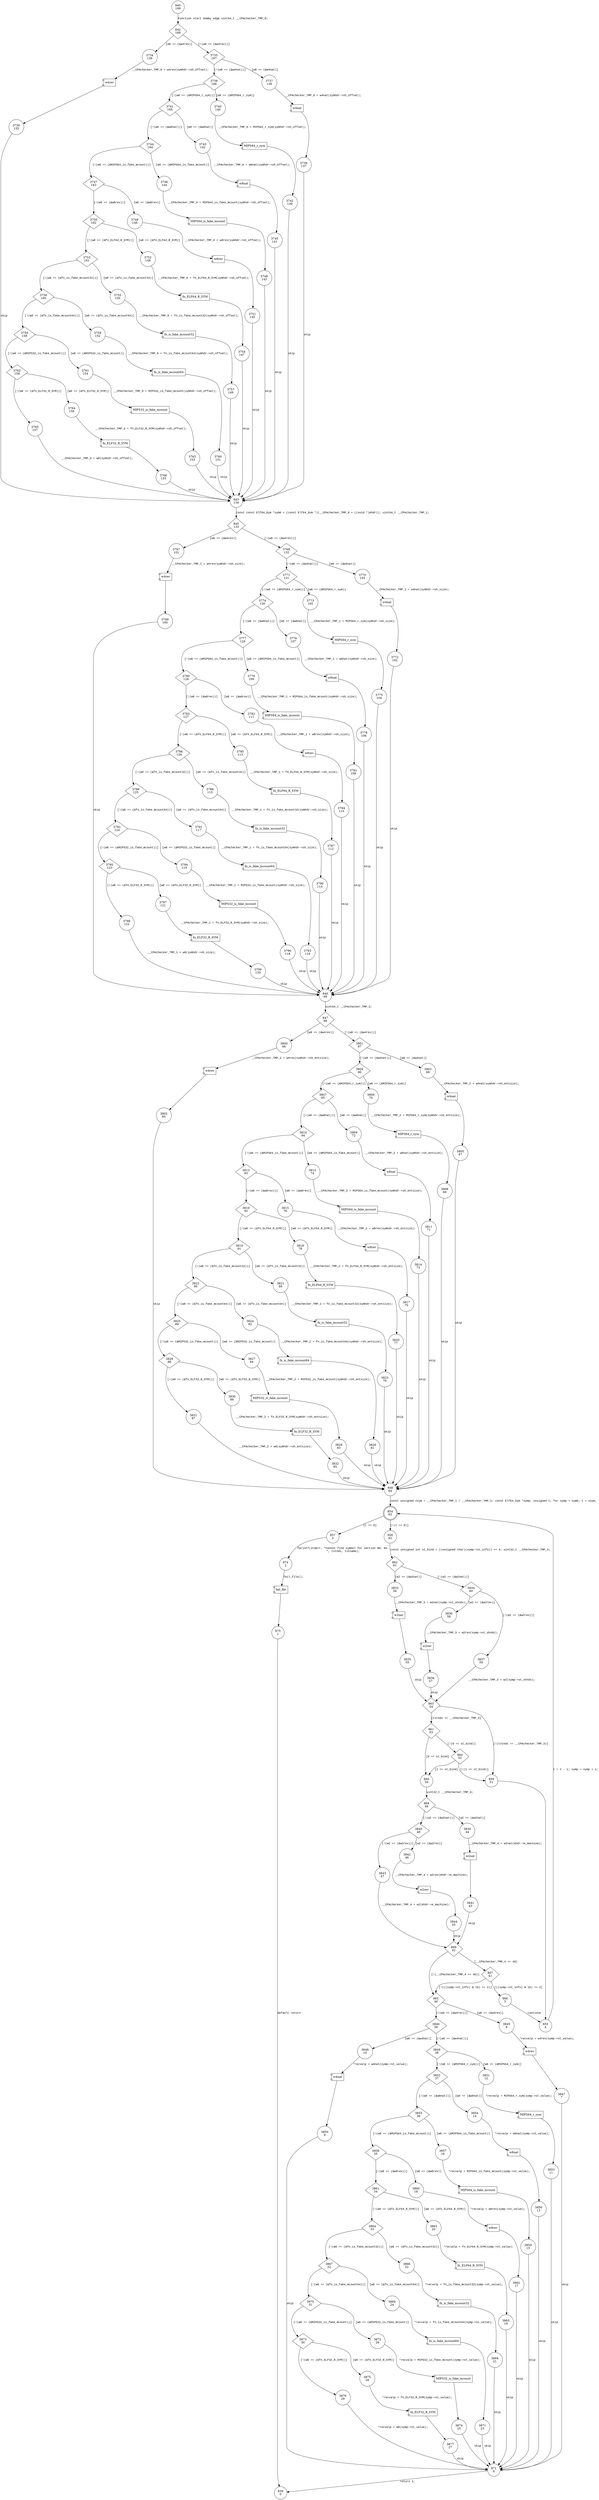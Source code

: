 digraph find64_secsym_ndx {
840 [shape="circle" label="840\n169"]
842 [shape="diamond" label="842\n168"]
3734 [shape="circle" label="3734\n136"]
3735 [shape="diamond" label="3735\n167"]
3737 [shape="circle" label="3737\n138"]
3738 [shape="diamond" label="3738\n166"]
3740 [shape="circle" label="3740\n140"]
3741 [shape="diamond" label="3741\n165"]
3743 [shape="circle" label="3743\n142"]
3744 [shape="diamond" label="3744\n164"]
3746 [shape="circle" label="3746\n144"]
3747 [shape="diamond" label="3747\n163"]
3749 [shape="circle" label="3749\n146"]
3750 [shape="diamond" label="3750\n162"]
3752 [shape="circle" label="3752\n148"]
3753 [shape="diamond" label="3753\n161"]
3755 [shape="circle" label="3755\n150"]
3756 [shape="diamond" label="3756\n160"]
3758 [shape="circle" label="3758\n152"]
3759 [shape="diamond" label="3759\n159"]
3761 [shape="circle" label="3761\n154"]
3762 [shape="diamond" label="3762\n158"]
3764 [shape="circle" label="3764\n156"]
3765 [shape="circle" label="3765\n157"]
843 [shape="circle" label="843\n134"]
845 [shape="diamond" label="845\n133"]
3767 [shape="circle" label="3767\n101"]
3768 [shape="diamond" label="3768\n132"]
3770 [shape="circle" label="3770\n103"]
3771 [shape="diamond" label="3771\n131"]
3773 [shape="circle" label="3773\n105"]
3774 [shape="diamond" label="3774\n130"]
3776 [shape="circle" label="3776\n107"]
3777 [shape="diamond" label="3777\n129"]
3779 [shape="circle" label="3779\n109"]
3780 [shape="diamond" label="3780\n128"]
3782 [shape="circle" label="3782\n111"]
3783 [shape="diamond" label="3783\n127"]
3785 [shape="circle" label="3785\n113"]
3786 [shape="diamond" label="3786\n126"]
3788 [shape="circle" label="3788\n115"]
3789 [shape="diamond" label="3789\n125"]
3791 [shape="circle" label="3791\n117"]
3792 [shape="diamond" label="3792\n124"]
3794 [shape="circle" label="3794\n119"]
3795 [shape="diamond" label="3795\n123"]
3797 [shape="circle" label="3797\n121"]
3798 [shape="circle" label="3798\n122"]
846 [shape="circle" label="846\n99"]
847 [shape="diamond" label="847\n98"]
3800 [shape="circle" label="3800\n66"]
3801 [shape="diamond" label="3801\n97"]
3803 [shape="circle" label="3803\n68"]
3804 [shape="diamond" label="3804\n96"]
3806 [shape="circle" label="3806\n70"]
3807 [shape="diamond" label="3807\n95"]
3809 [shape="circle" label="3809\n72"]
3810 [shape="diamond" label="3810\n94"]
3812 [shape="circle" label="3812\n74"]
3813 [shape="diamond" label="3813\n93"]
3815 [shape="circle" label="3815\n76"]
3816 [shape="diamond" label="3816\n92"]
3818 [shape="circle" label="3818\n78"]
3819 [shape="diamond" label="3819\n91"]
3821 [shape="circle" label="3821\n80"]
3822 [shape="diamond" label="3822\n90"]
3824 [shape="circle" label="3824\n82"]
3825 [shape="diamond" label="3825\n89"]
3827 [shape="circle" label="3827\n84"]
3828 [shape="diamond" label="3828\n88"]
3830 [shape="circle" label="3830\n86"]
3831 [shape="circle" label="3831\n87"]
848 [shape="circle" label="848\n64"]
854 [shape="doublecircle" label="854\n63"]
857 [shape="circle" label="857\n3"]
856 [shape="circle" label="856\n62"]
862 [shape="diamond" label="862\n61"]
3833 [shape="circle" label="3833\n56"]
3834 [shape="diamond" label="3834\n60"]
3836 [shape="circle" label="3836\n58"]
3837 [shape="circle" label="3837\n59"]
863 [shape="diamond" label="863\n54"]
861 [shape="diamond" label="861\n53"]
859 [shape="circle" label="859\n51"]
855 [shape="circle" label="855\n4"]
860 [shape="circle" label="860\n50"]
864 [shape="diamond" label="864\n52"]
868 [shape="diamond" label="868\n49"]
3839 [shape="circle" label="3839\n44"]
3840 [shape="diamond" label="3840\n48"]
3842 [shape="circle" label="3842\n46"]
3843 [shape="circle" label="3843\n47"]
869 [shape="diamond" label="869\n42"]
867 [shape="diamond" label="867\n41"]
865 [shape="diamond" label="865\n40"]
3845 [shape="circle" label="3845\n8"]
3846 [shape="diamond" label="3846\n39"]
3848 [shape="circle" label="3848\n10"]
3849 [shape="diamond" label="3849\n38"]
3851 [shape="circle" label="3851\n12"]
3852 [shape="diamond" label="3852\n37"]
3854 [shape="circle" label="3854\n14"]
3855 [shape="diamond" label="3855\n36"]
3857 [shape="circle" label="3857\n16"]
3858 [shape="diamond" label="3858\n35"]
3860 [shape="circle" label="3860\n18"]
3861 [shape="diamond" label="3861\n34"]
3863 [shape="circle" label="3863\n20"]
3864 [shape="diamond" label="3864\n33"]
3866 [shape="circle" label="3866\n22"]
3867 [shape="diamond" label="3867\n32"]
3869 [shape="circle" label="3869\n24"]
3870 [shape="diamond" label="3870\n31"]
3872 [shape="circle" label="3872\n26"]
3873 [shape="diamond" label="3873\n30"]
3875 [shape="circle" label="3875\n28"]
3876 [shape="circle" label="3876\n29"]
871 [shape="circle" label="871\n6"]
839 [shape="circle" label="839\n0"]
3877 [shape="circle" label="3877\n27"]
3874 [shape="circle" label="3874\n25"]
3871 [shape="circle" label="3871\n23"]
3868 [shape="circle" label="3868\n21"]
3865 [shape="circle" label="3865\n19"]
3862 [shape="circle" label="3862\n17"]
3859 [shape="circle" label="3859\n15"]
3856 [shape="circle" label="3856\n13"]
3853 [shape="circle" label="3853\n11"]
3850 [shape="circle" label="3850\n9"]
3847 [shape="circle" label="3847\n7"]
866 [shape="circle" label="866\n5"]
3844 [shape="circle" label="3844\n45"]
3841 [shape="circle" label="3841\n43"]
3838 [shape="circle" label="3838\n57"]
3835 [shape="circle" label="3835\n55"]
874 [shape="circle" label="874\n2"]
875 [shape="circle" label="875\n1"]
3832 [shape="circle" label="3832\n85"]
3829 [shape="circle" label="3829\n83"]
3826 [shape="circle" label="3826\n81"]
3823 [shape="circle" label="3823\n79"]
3820 [shape="circle" label="3820\n77"]
3817 [shape="circle" label="3817\n75"]
3814 [shape="circle" label="3814\n73"]
3811 [shape="circle" label="3811\n71"]
3808 [shape="circle" label="3808\n69"]
3805 [shape="circle" label="3805\n67"]
3802 [shape="circle" label="3802\n65"]
3799 [shape="circle" label="3799\n120"]
3796 [shape="circle" label="3796\n118"]
3793 [shape="circle" label="3793\n116"]
3790 [shape="circle" label="3790\n114"]
3787 [shape="circle" label="3787\n112"]
3784 [shape="circle" label="3784\n110"]
3781 [shape="circle" label="3781\n108"]
3778 [shape="circle" label="3778\n106"]
3775 [shape="circle" label="3775\n104"]
3772 [shape="circle" label="3772\n102"]
3769 [shape="circle" label="3769\n100"]
3766 [shape="circle" label="3766\n155"]
3763 [shape="circle" label="3763\n153"]
3760 [shape="circle" label="3760\n151"]
3757 [shape="circle" label="3757\n149"]
3754 [shape="circle" label="3754\n147"]
3751 [shape="circle" label="3751\n145"]
3748 [shape="circle" label="3748\n143"]
3745 [shape="circle" label="3745\n141"]
3742 [shape="circle" label="3742\n139"]
3739 [shape="circle" label="3739\n137"]
3736 [shape="circle" label="3736\n135"]
840 -> 842 [label="Function start dummy edge uint64_t __CPAchecker_TMP_0;" fontname="Courier New"]
842 -> 3734 [label="[w8 == (&w4rev)]" fontname="Courier New"]
842 -> 3735 [label="[!(w8 == (&w4rev))]" fontname="Courier New"]
3735 -> 3737 [label="[w8 == (&w4nat)]" fontname="Courier New"]
3735 -> 3738 [label="[!(w8 == (&w4nat))]" fontname="Courier New"]
3738 -> 3740 [label="[w8 == (&MIPS64_r_sym)]" fontname="Courier New"]
3738 -> 3741 [label="[!(w8 == (&MIPS64_r_sym))]" fontname="Courier New"]
3741 -> 3743 [label="[w8 == (&w8nat)]" fontname="Courier New"]
3741 -> 3744 [label="[!(w8 == (&w8nat))]" fontname="Courier New"]
3744 -> 3746 [label="[w8 == (&MIPS64_is_fake_mcount)]" fontname="Courier New"]
3744 -> 3747 [label="[!(w8 == (&MIPS64_is_fake_mcount))]" fontname="Courier New"]
3747 -> 3749 [label="[w8 == (&w8rev)]" fontname="Courier New"]
3747 -> 3750 [label="[!(w8 == (&w8rev))]" fontname="Courier New"]
3750 -> 3752 [label="[w8 == (&fn_ELF64_R_SYM)]" fontname="Courier New"]
3750 -> 3753 [label="[!(w8 == (&fn_ELF64_R_SYM))]" fontname="Courier New"]
3753 -> 3755 [label="[w8 == (&fn_is_fake_mcount32)]" fontname="Courier New"]
3753 -> 3756 [label="[!(w8 == (&fn_is_fake_mcount32))]" fontname="Courier New"]
3756 -> 3758 [label="[w8 == (&fn_is_fake_mcount64)]" fontname="Courier New"]
3756 -> 3759 [label="[!(w8 == (&fn_is_fake_mcount64))]" fontname="Courier New"]
3759 -> 3761 [label="[w8 == (&MIPS32_is_fake_mcount)]" fontname="Courier New"]
3759 -> 3762 [label="[!(w8 == (&MIPS32_is_fake_mcount))]" fontname="Courier New"]
3762 -> 3764 [label="[w8 == (&fn_ELF32_R_SYM)]" fontname="Courier New"]
3762 -> 3765 [label="[!(w8 == (&fn_ELF32_R_SYM))]" fontname="Courier New"]
843 -> 845 [label="const const Elf64_Sym *sym0 = (const Elf64_Sym *)(__CPAchecker_TMP_0 + ((void *)ehdr)); uint64_t __CPAchecker_TMP_1;" fontname="Courier New"]
845 -> 3767 [label="[w8 == (&w4rev)]" fontname="Courier New"]
845 -> 3768 [label="[!(w8 == (&w4rev))]" fontname="Courier New"]
3768 -> 3770 [label="[w8 == (&w4nat)]" fontname="Courier New"]
3768 -> 3771 [label="[!(w8 == (&w4nat))]" fontname="Courier New"]
3771 -> 3773 [label="[w8 == (&MIPS64_r_sym)]" fontname="Courier New"]
3771 -> 3774 [label="[!(w8 == (&MIPS64_r_sym))]" fontname="Courier New"]
3774 -> 3776 [label="[w8 == (&w8nat)]" fontname="Courier New"]
3774 -> 3777 [label="[!(w8 == (&w8nat))]" fontname="Courier New"]
3777 -> 3779 [label="[w8 == (&MIPS64_is_fake_mcount)]" fontname="Courier New"]
3777 -> 3780 [label="[!(w8 == (&MIPS64_is_fake_mcount))]" fontname="Courier New"]
3780 -> 3782 [label="[w8 == (&w8rev)]" fontname="Courier New"]
3780 -> 3783 [label="[!(w8 == (&w8rev))]" fontname="Courier New"]
3783 -> 3785 [label="[w8 == (&fn_ELF64_R_SYM)]" fontname="Courier New"]
3783 -> 3786 [label="[!(w8 == (&fn_ELF64_R_SYM))]" fontname="Courier New"]
3786 -> 3788 [label="[w8 == (&fn_is_fake_mcount32)]" fontname="Courier New"]
3786 -> 3789 [label="[!(w8 == (&fn_is_fake_mcount32))]" fontname="Courier New"]
3789 -> 3791 [label="[w8 == (&fn_is_fake_mcount64)]" fontname="Courier New"]
3789 -> 3792 [label="[!(w8 == (&fn_is_fake_mcount64))]" fontname="Courier New"]
3792 -> 3794 [label="[w8 == (&MIPS32_is_fake_mcount)]" fontname="Courier New"]
3792 -> 3795 [label="[!(w8 == (&MIPS32_is_fake_mcount))]" fontname="Courier New"]
3795 -> 3797 [label="[w8 == (&fn_ELF32_R_SYM)]" fontname="Courier New"]
3795 -> 3798 [label="[!(w8 == (&fn_ELF32_R_SYM))]" fontname="Courier New"]
846 -> 847 [label="uint64_t __CPAchecker_TMP_2;" fontname="Courier New"]
847 -> 3800 [label="[w8 == (&w4rev)]" fontname="Courier New"]
847 -> 3801 [label="[!(w8 == (&w4rev))]" fontname="Courier New"]
3801 -> 3803 [label="[w8 == (&w4nat)]" fontname="Courier New"]
3801 -> 3804 [label="[!(w8 == (&w4nat))]" fontname="Courier New"]
3804 -> 3806 [label="[w8 == (&MIPS64_r_sym)]" fontname="Courier New"]
3804 -> 3807 [label="[!(w8 == (&MIPS64_r_sym))]" fontname="Courier New"]
3807 -> 3809 [label="[w8 == (&w8nat)]" fontname="Courier New"]
3807 -> 3810 [label="[!(w8 == (&w8nat))]" fontname="Courier New"]
3810 -> 3812 [label="[w8 == (&MIPS64_is_fake_mcount)]" fontname="Courier New"]
3810 -> 3813 [label="[!(w8 == (&MIPS64_is_fake_mcount))]" fontname="Courier New"]
3813 -> 3815 [label="[w8 == (&w8rev)]" fontname="Courier New"]
3813 -> 3816 [label="[!(w8 == (&w8rev))]" fontname="Courier New"]
3816 -> 3818 [label="[w8 == (&fn_ELF64_R_SYM)]" fontname="Courier New"]
3816 -> 3819 [label="[!(w8 == (&fn_ELF64_R_SYM))]" fontname="Courier New"]
3819 -> 3821 [label="[w8 == (&fn_is_fake_mcount32)]" fontname="Courier New"]
3819 -> 3822 [label="[!(w8 == (&fn_is_fake_mcount32))]" fontname="Courier New"]
3822 -> 3824 [label="[w8 == (&fn_is_fake_mcount64)]" fontname="Courier New"]
3822 -> 3825 [label="[!(w8 == (&fn_is_fake_mcount64))]" fontname="Courier New"]
3825 -> 3827 [label="[w8 == (&MIPS32_is_fake_mcount)]" fontname="Courier New"]
3825 -> 3828 [label="[!(w8 == (&MIPS32_is_fake_mcount))]" fontname="Courier New"]
3828 -> 3830 [label="[w8 == (&fn_ELF32_R_SYM)]" fontname="Courier New"]
3828 -> 3831 [label="[!(w8 == (&fn_ELF32_R_SYM))]" fontname="Courier New"]
848 -> 854 [label="const unsigned nsym = __CPAchecker_TMP_1 / __CPAchecker_TMP_2; const Elf64_Sym *symp; unsigned t; for symp = sym0; t = nsym;" fontname="Courier New"]
854 -> 857 [label="[t == 0]" fontname="Courier New"]
854 -> 856 [label="[!(t == 0)]" fontname="Courier New"]
862 -> 3833 [label="[w2 == (&w2nat)]" fontname="Courier New"]
862 -> 3834 [label="[!(w2 == (&w2nat))]" fontname="Courier New"]
3834 -> 3836 [label="[w2 == (&w2rev)]" fontname="Courier New"]
3834 -> 3837 [label="[!(w2 == (&w2rev))]" fontname="Courier New"]
863 -> 861 [label="[txtndx == __CPAchecker_TMP_3]" fontname="Courier New"]
863 -> 859 [label="[!(txtndx == __CPAchecker_TMP_3)]" fontname="Courier New"]
859 -> 855 [label="" fontname="Courier New"]
855 -> 854 [label="t = t - 1; symp = symp + 1;" fontname="Courier New"]
861 -> 860 [label="[0 == st_bind]" fontname="Courier New"]
861 -> 864 [label="[!(0 == st_bind)]" fontname="Courier New"]
864 -> 860 [label="[1 == st_bind]" fontname="Courier New"]
864 -> 859 [label="[!(1 == st_bind)]" fontname="Courier New"]
860 -> 868 [label="uint32_t __CPAchecker_TMP_4;" fontname="Courier New"]
868 -> 3839 [label="[w2 == (&w2nat)]" fontname="Courier New"]
868 -> 3840 [label="[!(w2 == (&w2nat))]" fontname="Courier New"]
3840 -> 3842 [label="[w2 == (&w2rev)]" fontname="Courier New"]
3840 -> 3843 [label="[!(w2 == (&w2rev))]" fontname="Courier New"]
869 -> 867 [label="[__CPAchecker_TMP_4 == 40]" fontname="Courier New"]
869 -> 865 [label="[!(__CPAchecker_TMP_4 == 40)]" fontname="Courier New"]
865 -> 3845 [label="[w8 == (&w4rev)]" fontname="Courier New"]
865 -> 3846 [label="[!(w8 == (&w4rev))]" fontname="Courier New"]
3846 -> 3848 [label="[w8 == (&w4nat)]" fontname="Courier New"]
3846 -> 3849 [label="[!(w8 == (&w4nat))]" fontname="Courier New"]
3849 -> 3851 [label="[w8 == (&MIPS64_r_sym)]" fontname="Courier New"]
3849 -> 3852 [label="[!(w8 == (&MIPS64_r_sym))]" fontname="Courier New"]
3852 -> 3854 [label="[w8 == (&w8nat)]" fontname="Courier New"]
3852 -> 3855 [label="[!(w8 == (&w8nat))]" fontname="Courier New"]
3855 -> 3857 [label="[w8 == (&MIPS64_is_fake_mcount)]" fontname="Courier New"]
3855 -> 3858 [label="[!(w8 == (&MIPS64_is_fake_mcount))]" fontname="Courier New"]
3858 -> 3860 [label="[w8 == (&w8rev)]" fontname="Courier New"]
3858 -> 3861 [label="[!(w8 == (&w8rev))]" fontname="Courier New"]
3861 -> 3863 [label="[w8 == (&fn_ELF64_R_SYM)]" fontname="Courier New"]
3861 -> 3864 [label="[!(w8 == (&fn_ELF64_R_SYM))]" fontname="Courier New"]
3864 -> 3866 [label="[w8 == (&fn_is_fake_mcount32)]" fontname="Courier New"]
3864 -> 3867 [label="[!(w8 == (&fn_is_fake_mcount32))]" fontname="Courier New"]
3867 -> 3869 [label="[w8 == (&fn_is_fake_mcount64)]" fontname="Courier New"]
3867 -> 3870 [label="[!(w8 == (&fn_is_fake_mcount64))]" fontname="Courier New"]
3870 -> 3872 [label="[w8 == (&MIPS32_is_fake_mcount)]" fontname="Courier New"]
3870 -> 3873 [label="[!(w8 == (&MIPS32_is_fake_mcount))]" fontname="Courier New"]
3873 -> 3875 [label="[w8 == (&fn_ELF32_R_SYM)]" fontname="Courier New"]
3873 -> 3876 [label="[!(w8 == (&fn_ELF32_R_SYM))]" fontname="Courier New"]
871 -> 839 [label="return 1;" fontname="Courier New"]
100887 [shape="component" label="fn_ELF32_R_SYM"]
3875 -> 100887 [label="*recvalp = fn_ELF32_R_SYM(symp->st_value);" fontname="Courier New"]
100887 -> 3877 [label="" fontname="Courier New"]
100888 [shape="component" label="MIPS32_is_fake_mcount"]
3872 -> 100888 [label="*recvalp = MIPS32_is_fake_mcount(symp->st_value);" fontname="Courier New"]
100888 -> 3874 [label="" fontname="Courier New"]
100889 [shape="component" label="fn_is_fake_mcount64"]
3869 -> 100889 [label="*recvalp = fn_is_fake_mcount64(symp->st_value);" fontname="Courier New"]
100889 -> 3871 [label="" fontname="Courier New"]
100890 [shape="component" label="fn_is_fake_mcount32"]
3866 -> 100890 [label="*recvalp = fn_is_fake_mcount32(symp->st_value);" fontname="Courier New"]
100890 -> 3868 [label="" fontname="Courier New"]
100891 [shape="component" label="fn_ELF64_R_SYM"]
3863 -> 100891 [label="*recvalp = fn_ELF64_R_SYM(symp->st_value);" fontname="Courier New"]
100891 -> 3865 [label="" fontname="Courier New"]
100892 [shape="component" label="w8rev"]
3860 -> 100892 [label="*recvalp = w8rev(symp->st_value);" fontname="Courier New"]
100892 -> 3862 [label="" fontname="Courier New"]
100893 [shape="component" label="MIPS64_is_fake_mcount"]
3857 -> 100893 [label="*recvalp = MIPS64_is_fake_mcount(symp->st_value);" fontname="Courier New"]
100893 -> 3859 [label="" fontname="Courier New"]
100894 [shape="component" label="w8nat"]
3854 -> 100894 [label="*recvalp = w8nat(symp->st_value);" fontname="Courier New"]
100894 -> 3856 [label="" fontname="Courier New"]
100895 [shape="component" label="MIPS64_r_sym"]
3851 -> 100895 [label="*recvalp = MIPS64_r_sym(symp->st_value);" fontname="Courier New"]
100895 -> 3853 [label="" fontname="Courier New"]
100896 [shape="component" label="w4nat"]
3848 -> 100896 [label="*recvalp = w4nat(symp->st_value);" fontname="Courier New"]
100896 -> 3850 [label="" fontname="Courier New"]
100897 [shape="component" label="w4rev"]
3845 -> 100897 [label="*recvalp = w4rev(symp->st_value);" fontname="Courier New"]
100897 -> 3847 [label="" fontname="Courier New"]
867 -> 866 [label="[((symp->st_info) & 15) == 2]" fontname="Courier New"]
867 -> 865 [label="[!(((symp->st_info) & 15) == 2)]" fontname="Courier New"]
100898 [shape="component" label="w2rev"]
3842 -> 100898 [label="__CPAchecker_TMP_4 = w2rev(ehdr->e_machine);" fontname="Courier New"]
100898 -> 3844 [label="" fontname="Courier New"]
100899 [shape="component" label="w2nat"]
3839 -> 100899 [label="__CPAchecker_TMP_4 = w2nat(ehdr->e_machine);" fontname="Courier New"]
100899 -> 3841 [label="" fontname="Courier New"]
100900 [shape="component" label="w2rev"]
3836 -> 100900 [label="__CPAchecker_TMP_3 = w2rev(symp->st_shndx);" fontname="Courier New"]
100900 -> 3838 [label="" fontname="Courier New"]
100901 [shape="component" label="w2nat"]
3833 -> 100901 [label="__CPAchecker_TMP_3 = w2nat(symp->st_shndx);" fontname="Courier New"]
100901 -> 3835 [label="" fontname="Courier New"]
857 -> 874 [label="fprintf(stderr, \"Cannot find symbol for section %d: %s.\n\", txtndx, txtname);" fontname="Courier New"]
100902 [shape="component" label="fail_file"]
874 -> 100902 [label="fail_file();" fontname="Courier New"]
100902 -> 875 [label="" fontname="Courier New"]
100903 [shape="component" label="fn_ELF32_R_SYM"]
3830 -> 100903 [label="__CPAchecker_TMP_2 = fn_ELF32_R_SYM(symhdr->sh_entsize);" fontname="Courier New"]
100903 -> 3832 [label="" fontname="Courier New"]
100904 [shape="component" label="MIPS32_is_fake_mcount"]
3827 -> 100904 [label="__CPAchecker_TMP_2 = MIPS32_is_fake_mcount(symhdr->sh_entsize);" fontname="Courier New"]
100904 -> 3829 [label="" fontname="Courier New"]
100905 [shape="component" label="fn_is_fake_mcount64"]
3824 -> 100905 [label="__CPAchecker_TMP_2 = fn_is_fake_mcount64(symhdr->sh_entsize);" fontname="Courier New"]
100905 -> 3826 [label="" fontname="Courier New"]
100906 [shape="component" label="fn_is_fake_mcount32"]
3821 -> 100906 [label="__CPAchecker_TMP_2 = fn_is_fake_mcount32(symhdr->sh_entsize);" fontname="Courier New"]
100906 -> 3823 [label="" fontname="Courier New"]
100907 [shape="component" label="fn_ELF64_R_SYM"]
3818 -> 100907 [label="__CPAchecker_TMP_2 = fn_ELF64_R_SYM(symhdr->sh_entsize);" fontname="Courier New"]
100907 -> 3820 [label="" fontname="Courier New"]
100908 [shape="component" label="w8rev"]
3815 -> 100908 [label="__CPAchecker_TMP_2 = w8rev(symhdr->sh_entsize);" fontname="Courier New"]
100908 -> 3817 [label="" fontname="Courier New"]
100909 [shape="component" label="MIPS64_is_fake_mcount"]
3812 -> 100909 [label="__CPAchecker_TMP_2 = MIPS64_is_fake_mcount(symhdr->sh_entsize);" fontname="Courier New"]
100909 -> 3814 [label="" fontname="Courier New"]
100910 [shape="component" label="w8nat"]
3809 -> 100910 [label="__CPAchecker_TMP_2 = w8nat(symhdr->sh_entsize);" fontname="Courier New"]
100910 -> 3811 [label="" fontname="Courier New"]
100911 [shape="component" label="MIPS64_r_sym"]
3806 -> 100911 [label="__CPAchecker_TMP_2 = MIPS64_r_sym(symhdr->sh_entsize);" fontname="Courier New"]
100911 -> 3808 [label="" fontname="Courier New"]
100912 [shape="component" label="w4nat"]
3803 -> 100912 [label="__CPAchecker_TMP_2 = w4nat(symhdr->sh_entsize);" fontname="Courier New"]
100912 -> 3805 [label="" fontname="Courier New"]
100913 [shape="component" label="w4rev"]
3800 -> 100913 [label="__CPAchecker_TMP_2 = w4rev(symhdr->sh_entsize);" fontname="Courier New"]
100913 -> 3802 [label="" fontname="Courier New"]
100914 [shape="component" label="fn_ELF32_R_SYM"]
3797 -> 100914 [label="__CPAchecker_TMP_1 = fn_ELF32_R_SYM(symhdr->sh_size);" fontname="Courier New"]
100914 -> 3799 [label="" fontname="Courier New"]
100915 [shape="component" label="MIPS32_is_fake_mcount"]
3794 -> 100915 [label="__CPAchecker_TMP_1 = MIPS32_is_fake_mcount(symhdr->sh_size);" fontname="Courier New"]
100915 -> 3796 [label="" fontname="Courier New"]
100916 [shape="component" label="fn_is_fake_mcount64"]
3791 -> 100916 [label="__CPAchecker_TMP_1 = fn_is_fake_mcount64(symhdr->sh_size);" fontname="Courier New"]
100916 -> 3793 [label="" fontname="Courier New"]
100917 [shape="component" label="fn_is_fake_mcount32"]
3788 -> 100917 [label="__CPAchecker_TMP_1 = fn_is_fake_mcount32(symhdr->sh_size);" fontname="Courier New"]
100917 -> 3790 [label="" fontname="Courier New"]
100918 [shape="component" label="fn_ELF64_R_SYM"]
3785 -> 100918 [label="__CPAchecker_TMP_1 = fn_ELF64_R_SYM(symhdr->sh_size);" fontname="Courier New"]
100918 -> 3787 [label="" fontname="Courier New"]
100919 [shape="component" label="w8rev"]
3782 -> 100919 [label="__CPAchecker_TMP_1 = w8rev(symhdr->sh_size);" fontname="Courier New"]
100919 -> 3784 [label="" fontname="Courier New"]
100920 [shape="component" label="MIPS64_is_fake_mcount"]
3779 -> 100920 [label="__CPAchecker_TMP_1 = MIPS64_is_fake_mcount(symhdr->sh_size);" fontname="Courier New"]
100920 -> 3781 [label="" fontname="Courier New"]
100921 [shape="component" label="w8nat"]
3776 -> 100921 [label="__CPAchecker_TMP_1 = w8nat(symhdr->sh_size);" fontname="Courier New"]
100921 -> 3778 [label="" fontname="Courier New"]
100922 [shape="component" label="MIPS64_r_sym"]
3773 -> 100922 [label="__CPAchecker_TMP_1 = MIPS64_r_sym(symhdr->sh_size);" fontname="Courier New"]
100922 -> 3775 [label="" fontname="Courier New"]
100923 [shape="component" label="w4nat"]
3770 -> 100923 [label="__CPAchecker_TMP_1 = w4nat(symhdr->sh_size);" fontname="Courier New"]
100923 -> 3772 [label="" fontname="Courier New"]
100924 [shape="component" label="w4rev"]
3767 -> 100924 [label="__CPAchecker_TMP_1 = w4rev(symhdr->sh_size);" fontname="Courier New"]
100924 -> 3769 [label="" fontname="Courier New"]
100925 [shape="component" label="fn_ELF32_R_SYM"]
3764 -> 100925 [label="__CPAchecker_TMP_0 = fn_ELF32_R_SYM(symhdr->sh_offset);" fontname="Courier New"]
100925 -> 3766 [label="" fontname="Courier New"]
100926 [shape="component" label="MIPS32_is_fake_mcount"]
3761 -> 100926 [label="__CPAchecker_TMP_0 = MIPS32_is_fake_mcount(symhdr->sh_offset);" fontname="Courier New"]
100926 -> 3763 [label="" fontname="Courier New"]
100927 [shape="component" label="fn_is_fake_mcount64"]
3758 -> 100927 [label="__CPAchecker_TMP_0 = fn_is_fake_mcount64(symhdr->sh_offset);" fontname="Courier New"]
100927 -> 3760 [label="" fontname="Courier New"]
100928 [shape="component" label="fn_is_fake_mcount32"]
3755 -> 100928 [label="__CPAchecker_TMP_0 = fn_is_fake_mcount32(symhdr->sh_offset);" fontname="Courier New"]
100928 -> 3757 [label="" fontname="Courier New"]
100929 [shape="component" label="fn_ELF64_R_SYM"]
3752 -> 100929 [label="__CPAchecker_TMP_0 = fn_ELF64_R_SYM(symhdr->sh_offset);" fontname="Courier New"]
100929 -> 3754 [label="" fontname="Courier New"]
100930 [shape="component" label="w8rev"]
3749 -> 100930 [label="__CPAchecker_TMP_0 = w8rev(symhdr->sh_offset);" fontname="Courier New"]
100930 -> 3751 [label="" fontname="Courier New"]
100931 [shape="component" label="MIPS64_is_fake_mcount"]
3746 -> 100931 [label="__CPAchecker_TMP_0 = MIPS64_is_fake_mcount(symhdr->sh_offset);" fontname="Courier New"]
100931 -> 3748 [label="" fontname="Courier New"]
100932 [shape="component" label="w8nat"]
3743 -> 100932 [label="__CPAchecker_TMP_0 = w8nat(symhdr->sh_offset);" fontname="Courier New"]
100932 -> 3745 [label="" fontname="Courier New"]
100933 [shape="component" label="MIPS64_r_sym"]
3740 -> 100933 [label="__CPAchecker_TMP_0 = MIPS64_r_sym(symhdr->sh_offset);" fontname="Courier New"]
100933 -> 3742 [label="" fontname="Courier New"]
100934 [shape="component" label="w4nat"]
3737 -> 100934 [label="__CPAchecker_TMP_0 = w4nat(symhdr->sh_offset);" fontname="Courier New"]
100934 -> 3739 [label="" fontname="Courier New"]
100935 [shape="component" label="w4rev"]
3734 -> 100935 [label="__CPAchecker_TMP_0 = w4rev(symhdr->sh_offset);" fontname="Courier New"]
100935 -> 3736 [label="" fontname="Courier New"]
3765 -> 843 [label="__CPAchecker_TMP_0 = w8(symhdr->sh_offset);" fontname="Courier New"]
3798 -> 846 [label="__CPAchecker_TMP_1 = w8(symhdr->sh_size);" fontname="Courier New"]
3831 -> 848 [label="__CPAchecker_TMP_2 = w8(symhdr->sh_entsize);" fontname="Courier New"]
856 -> 862 [label="const unsigned int st_bind = ((unsigned char)(symp->st_info)) >> 4; uint32_t __CPAchecker_TMP_3;" fontname="Courier New"]
3837 -> 863 [label="__CPAchecker_TMP_3 = w2(symp->st_shndx);" fontname="Courier New"]
3843 -> 869 [label="__CPAchecker_TMP_4 = w2(ehdr->e_machine);" fontname="Courier New"]
3876 -> 871 [label="*recvalp = w8(symp->st_value);" fontname="Courier New"]
3877 -> 871 [label="skip" fontname="Courier New"]
3874 -> 871 [label="skip" fontname="Courier New"]
3871 -> 871 [label="skip" fontname="Courier New"]
3868 -> 871 [label="skip" fontname="Courier New"]
3865 -> 871 [label="skip" fontname="Courier New"]
3862 -> 871 [label="skip" fontname="Courier New"]
3859 -> 871 [label="skip" fontname="Courier New"]
3856 -> 871 [label="skip" fontname="Courier New"]
3853 -> 871 [label="skip" fontname="Courier New"]
3850 -> 871 [label="skip" fontname="Courier New"]
3847 -> 871 [label="skip" fontname="Courier New"]
866 -> 855 [label="continue" fontname="Courier New"]
3844 -> 869 [label="skip" fontname="Courier New"]
3841 -> 869 [label="skip" fontname="Courier New"]
3838 -> 863 [label="skip" fontname="Courier New"]
3835 -> 863 [label="skip" fontname="Courier New"]
875 -> 839 [label="default return" fontname="Courier New"]
3832 -> 848 [label="skip" fontname="Courier New"]
3829 -> 848 [label="skip" fontname="Courier New"]
3826 -> 848 [label="skip" fontname="Courier New"]
3823 -> 848 [label="skip" fontname="Courier New"]
3820 -> 848 [label="skip" fontname="Courier New"]
3817 -> 848 [label="skip" fontname="Courier New"]
3814 -> 848 [label="skip" fontname="Courier New"]
3811 -> 848 [label="skip" fontname="Courier New"]
3808 -> 848 [label="skip" fontname="Courier New"]
3805 -> 848 [label="skip" fontname="Courier New"]
3802 -> 848 [label="skip" fontname="Courier New"]
3799 -> 846 [label="skip" fontname="Courier New"]
3796 -> 846 [label="skip" fontname="Courier New"]
3793 -> 846 [label="skip" fontname="Courier New"]
3790 -> 846 [label="skip" fontname="Courier New"]
3787 -> 846 [label="skip" fontname="Courier New"]
3784 -> 846 [label="skip" fontname="Courier New"]
3781 -> 846 [label="skip" fontname="Courier New"]
3778 -> 846 [label="skip" fontname="Courier New"]
3775 -> 846 [label="skip" fontname="Courier New"]
3772 -> 846 [label="skip" fontname="Courier New"]
3769 -> 846 [label="skip" fontname="Courier New"]
3766 -> 843 [label="skip" fontname="Courier New"]
3763 -> 843 [label="skip" fontname="Courier New"]
3760 -> 843 [label="skip" fontname="Courier New"]
3757 -> 843 [label="skip" fontname="Courier New"]
3754 -> 843 [label="skip" fontname="Courier New"]
3751 -> 843 [label="skip" fontname="Courier New"]
3748 -> 843 [label="skip" fontname="Courier New"]
3745 -> 843 [label="skip" fontname="Courier New"]
3742 -> 843 [label="skip" fontname="Courier New"]
3739 -> 843 [label="skip" fontname="Courier New"]
3736 -> 843 [label="skip" fontname="Courier New"]
}